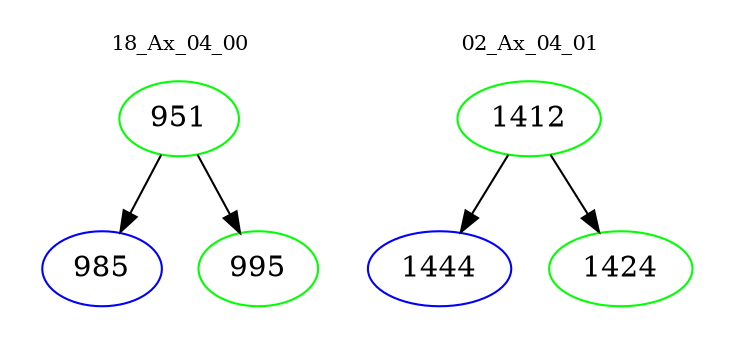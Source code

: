 digraph{
subgraph cluster_0 {
color = white
label = "18_Ax_04_00";
fontsize=10;
T0_951 [label="951", color="green"]
T0_951 -> T0_985 [color="black"]
T0_985 [label="985", color="blue"]
T0_951 -> T0_995 [color="black"]
T0_995 [label="995", color="green"]
}
subgraph cluster_1 {
color = white
label = "02_Ax_04_01";
fontsize=10;
T1_1412 [label="1412", color="green"]
T1_1412 -> T1_1444 [color="black"]
T1_1444 [label="1444", color="blue"]
T1_1412 -> T1_1424 [color="black"]
T1_1424 [label="1424", color="green"]
}
}
